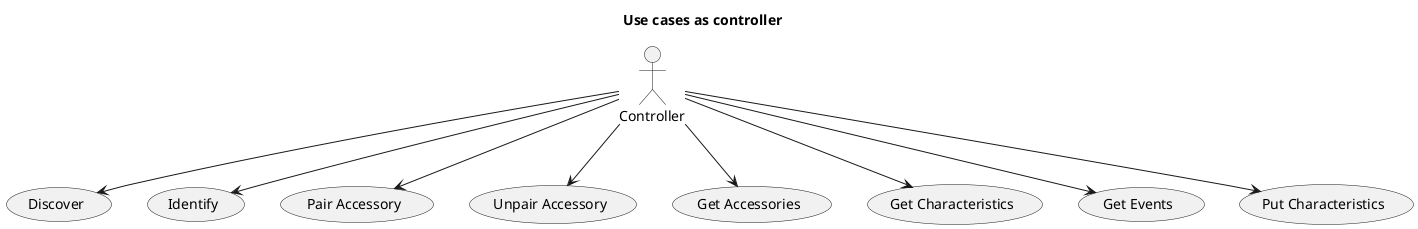 @startuml
title Use cases as controller

Controller -down->  (Discover)
Controller -down->  (Identify)
Controller -down->  (Pair Accessory)
Controller -down->  (Unpair Accessory)
Controller -down->  (Get Accessories)
Controller -down->  (Get Characteristics)
Controller -down->  (Get Events)
Controller -down->  (Put Characteristics)

@enduml

